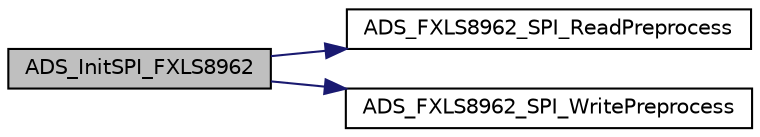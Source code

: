 digraph "ADS_InitSPI_FXLS8962"
{
  edge [fontname="Helvetica",fontsize="10",labelfontname="Helvetica",labelfontsize="10"];
  node [fontname="Helvetica",fontsize="10",shape=record];
  rankdir="LR";
  Node123 [label="ADS_InitSPI_FXLS8962",height=0.2,width=0.4,color="black", fillcolor="grey75", style="filled", fontcolor="black"];
  Node123 -> Node124 [color="midnightblue",fontsize="10",style="solid",fontname="Helvetica"];
  Node124 [label="ADS_FXLS8962_SPI_ReadPreprocess",height=0.2,width=0.4,color="black", fillcolor="white", style="filled",URL="$auto__detection__service__kl25z_8c.html#a2e804a9d1267b7078fe76f3d6048701a"];
  Node123 -> Node125 [color="midnightblue",fontsize="10",style="solid",fontname="Helvetica"];
  Node125 [label="ADS_FXLS8962_SPI_WritePreprocess",height=0.2,width=0.4,color="black", fillcolor="white", style="filled",URL="$auto__detection__service__kl25z_8c.html#a745f716148252846838c653f885734dc"];
}
